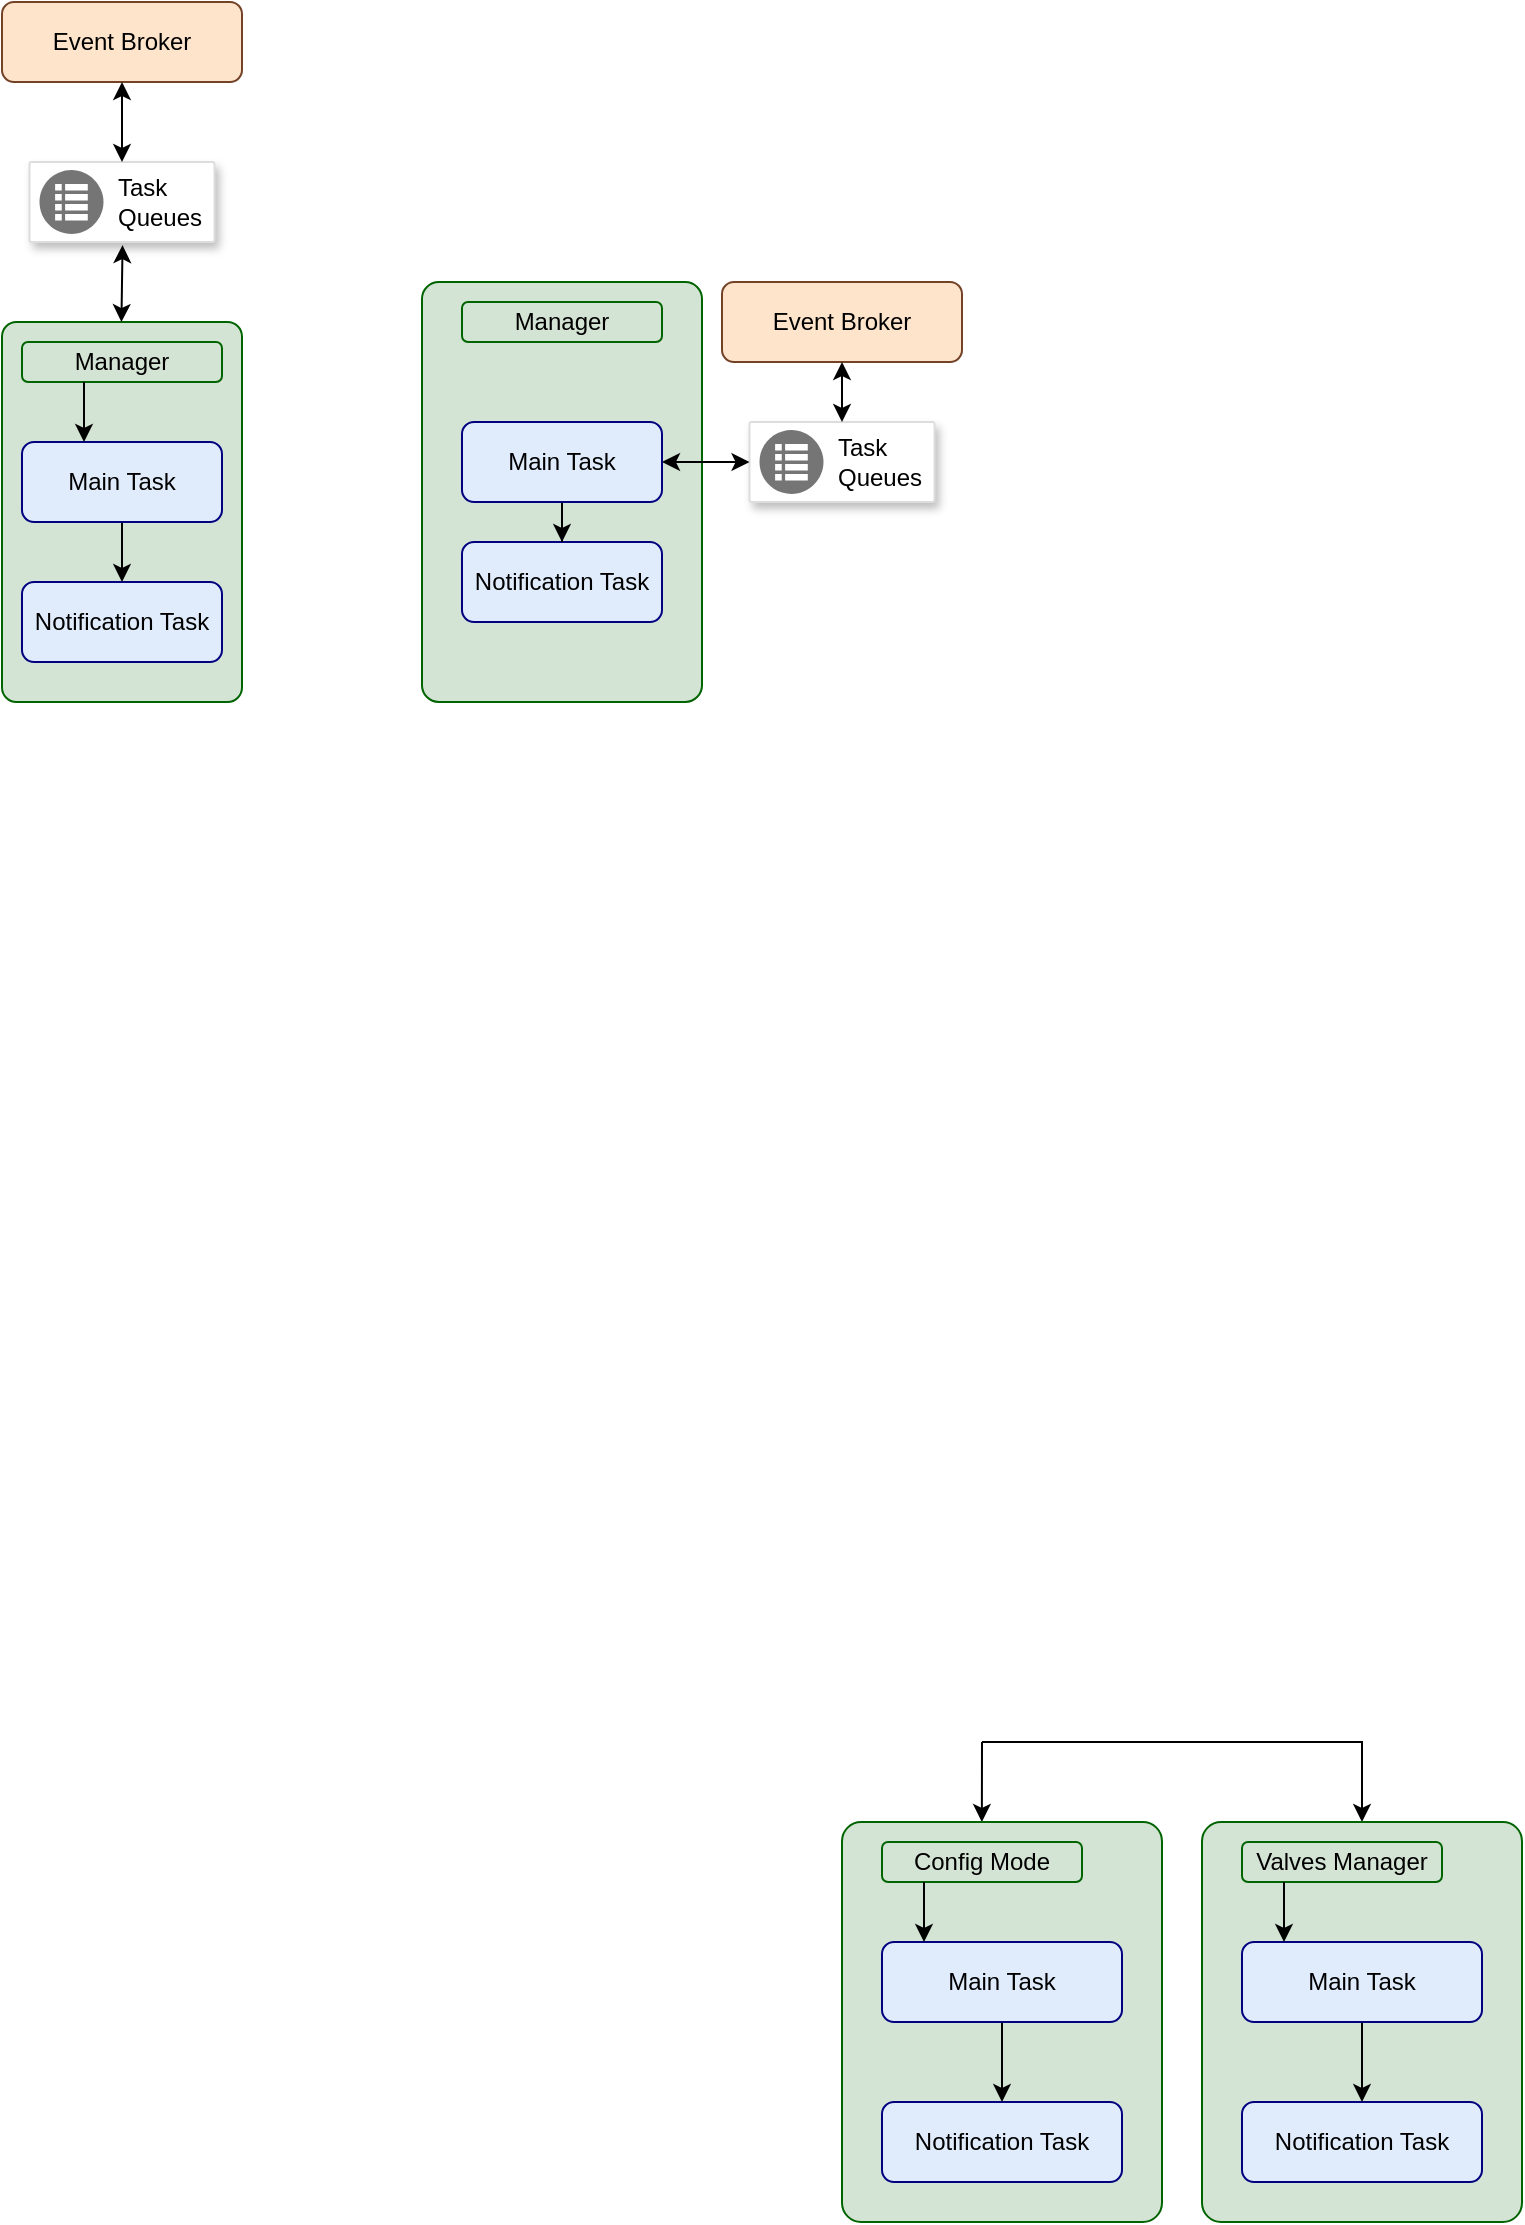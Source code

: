 <mxfile version="24.6.5" type="github">
  <diagram id="C5RBs43oDa-KdzZeNtuy" name="Page-1">
    <mxGraphModel dx="1674" dy="754" grid="1" gridSize="10" guides="1" tooltips="1" connect="1" arrows="1" fold="1" page="1" pageScale="1" pageWidth="827" pageHeight="1169" math="0" shadow="0">
      <root>
        <mxCell id="WIyWlLk6GJQsqaUBKTNV-0" />
        <mxCell id="WIyWlLk6GJQsqaUBKTNV-1" parent="WIyWlLk6GJQsqaUBKTNV-0" />
        <mxCell id="WIyWlLk6GJQsqaUBKTNV-3" value="" style="rounded=1;whiteSpace=wrap;html=1;fontSize=12;glass=0;strokeWidth=1;shadow=0;fillColor=#d4e4d4;strokeColor=#006400;align=center;arcSize=6;" parent="WIyWlLk6GJQsqaUBKTNV-1" vertex="1">
          <mxGeometry x="40" y="200" width="120" height="190" as="geometry" />
        </mxCell>
        <mxCell id="Gk2i9aZTPjnyEpYI2g7z-2" value="Event Broker" style="rounded=1;whiteSpace=wrap;html=1;fontSize=12;glass=0;strokeWidth=1;shadow=0;fillColor=#ffe4cc;strokeColor=#744226;arcSize=15;" parent="WIyWlLk6GJQsqaUBKTNV-1" vertex="1">
          <mxGeometry x="40" y="40" width="120" height="40" as="geometry" />
        </mxCell>
        <mxCell id="Gk2i9aZTPjnyEpYI2g7z-13" value="" style="strokeColor=#dddddd;shadow=1;strokeWidth=1;rounded=1;absoluteArcSize=1;arcSize=2;" parent="WIyWlLk6GJQsqaUBKTNV-1" vertex="1">
          <mxGeometry x="53.75" y="120" width="92.5" height="40" as="geometry" />
        </mxCell>
        <mxCell id="Gk2i9aZTPjnyEpYI2g7z-14" value="Task&#xa;Queues" style="sketch=0;dashed=0;connectable=0;html=1;fillColor=#757575;strokeColor=none;shape=mxgraph.gcp2.task_queues;part=1;labelPosition=right;verticalLabelPosition=middle;align=left;verticalAlign=middle;spacingLeft=5;fontSize=12;" parent="Gk2i9aZTPjnyEpYI2g7z-13" vertex="1">
          <mxGeometry y="0.5" width="32" height="32" relative="1" as="geometry">
            <mxPoint x="5" y="-16" as="offset" />
          </mxGeometry>
        </mxCell>
        <mxCell id="Gk2i9aZTPjnyEpYI2g7z-21" value="Manager" style="rounded=1;whiteSpace=wrap;html=1;fontSize=12;glass=0;strokeWidth=1;shadow=0;fillColor=#d4e4d4;strokeColor=#006400;" parent="WIyWlLk6GJQsqaUBKTNV-1" vertex="1">
          <mxGeometry x="50" y="210" width="100" height="20" as="geometry" />
        </mxCell>
        <mxCell id="Gk2i9aZTPjnyEpYI2g7z-33" value="Notification Task" style="rounded=1;whiteSpace=wrap;html=1;fontSize=12;glass=0;strokeWidth=1;shadow=0;fillColor=#e0ecfc;strokeColor=#000080;arcSize=15;" parent="WIyWlLk6GJQsqaUBKTNV-1" vertex="1">
          <mxGeometry x="50" y="330" width="100" height="40" as="geometry" />
        </mxCell>
        <mxCell id="Gk2i9aZTPjnyEpYI2g7z-39" value="" style="edgeStyle=orthogonalEdgeStyle;rounded=0;orthogonalLoop=1;jettySize=auto;html=1;" parent="WIyWlLk6GJQsqaUBKTNV-1" source="Gk2i9aZTPjnyEpYI2g7z-37" target="Gk2i9aZTPjnyEpYI2g7z-33" edge="1">
          <mxGeometry relative="1" as="geometry" />
        </mxCell>
        <mxCell id="Gk2i9aZTPjnyEpYI2g7z-37" value="Main Task" style="rounded=1;whiteSpace=wrap;html=1;fontSize=12;glass=0;strokeWidth=1;shadow=0;fillColor=#e0ecfc;strokeColor=#000080;arcSize=15;" parent="WIyWlLk6GJQsqaUBKTNV-1" vertex="1">
          <mxGeometry x="50" y="260" width="100" height="40" as="geometry" />
        </mxCell>
        <mxCell id="Gk2i9aZTPjnyEpYI2g7z-41" value="" style="endArrow=classic;html=1;rounded=0;" parent="WIyWlLk6GJQsqaUBKTNV-1" edge="1">
          <mxGeometry width="50" height="50" relative="1" as="geometry">
            <mxPoint x="81" y="230" as="sourcePoint" />
            <mxPoint x="81" y="260" as="targetPoint" />
          </mxGeometry>
        </mxCell>
        <mxCell id="MnCfcFhjPZGPbw06VW-u-24" style="edgeStyle=orthogonalEdgeStyle;rounded=0;orthogonalLoop=1;jettySize=auto;html=1;" parent="WIyWlLk6GJQsqaUBKTNV-1" edge="1">
          <mxGeometry relative="1" as="geometry">
            <mxPoint x="529.93" y="950" as="targetPoint" />
            <mxPoint x="530" y="910" as="sourcePoint" />
            <Array as="points">
              <mxPoint x="530" y="911" />
            </Array>
          </mxGeometry>
        </mxCell>
        <mxCell id="MnCfcFhjPZGPbw06VW-u-25" style="edgeStyle=orthogonalEdgeStyle;rounded=0;orthogonalLoop=1;jettySize=auto;html=1;entryX=0.5;entryY=0;entryDx=0;entryDy=0;" parent="WIyWlLk6GJQsqaUBKTNV-1" target="MnCfcFhjPZGPbw06VW-u-32" edge="1">
          <mxGeometry relative="1" as="geometry">
            <mxPoint x="530" y="910" as="sourcePoint" />
            <Array as="points">
              <mxPoint x="720" y="910" />
            </Array>
          </mxGeometry>
        </mxCell>
        <mxCell id="MnCfcFhjPZGPbw06VW-u-26" value="" style="rounded=1;whiteSpace=wrap;html=1;fontSize=12;glass=0;strokeWidth=1;shadow=0;fillColor=#d4e4d4;strokeColor=#006400;align=center;arcSize=6;" parent="WIyWlLk6GJQsqaUBKTNV-1" vertex="1">
          <mxGeometry x="460" y="950" width="160" height="200" as="geometry" />
        </mxCell>
        <mxCell id="MnCfcFhjPZGPbw06VW-u-27" value="Config Mode" style="rounded=1;whiteSpace=wrap;html=1;fontSize=12;glass=0;strokeWidth=1;shadow=0;fillColor=#d4e4d4;strokeColor=#006400;" parent="WIyWlLk6GJQsqaUBKTNV-1" vertex="1">
          <mxGeometry x="480" y="960" width="100" height="20" as="geometry" />
        </mxCell>
        <mxCell id="MnCfcFhjPZGPbw06VW-u-28" value="Notification Task" style="rounded=1;whiteSpace=wrap;html=1;fontSize=12;glass=0;strokeWidth=1;shadow=0;fillColor=#e0ecfc;strokeColor=#000080;arcSize=15;" parent="WIyWlLk6GJQsqaUBKTNV-1" vertex="1">
          <mxGeometry x="480" y="1090" width="120" height="40" as="geometry" />
        </mxCell>
        <mxCell id="MnCfcFhjPZGPbw06VW-u-29" value="" style="edgeStyle=orthogonalEdgeStyle;rounded=0;orthogonalLoop=1;jettySize=auto;html=1;" parent="WIyWlLk6GJQsqaUBKTNV-1" source="MnCfcFhjPZGPbw06VW-u-30" target="MnCfcFhjPZGPbw06VW-u-28" edge="1">
          <mxGeometry relative="1" as="geometry" />
        </mxCell>
        <mxCell id="MnCfcFhjPZGPbw06VW-u-30" value="Main Task" style="rounded=1;whiteSpace=wrap;html=1;fontSize=12;glass=0;strokeWidth=1;shadow=0;fillColor=#e0ecfc;strokeColor=#000080;arcSize=15;" parent="WIyWlLk6GJQsqaUBKTNV-1" vertex="1">
          <mxGeometry x="480" y="1010" width="120" height="40" as="geometry" />
        </mxCell>
        <mxCell id="MnCfcFhjPZGPbw06VW-u-31" value="" style="endArrow=classic;html=1;rounded=0;" parent="WIyWlLk6GJQsqaUBKTNV-1" edge="1">
          <mxGeometry width="50" height="50" relative="1" as="geometry">
            <mxPoint x="501" y="980" as="sourcePoint" />
            <mxPoint x="501" y="1010" as="targetPoint" />
          </mxGeometry>
        </mxCell>
        <mxCell id="MnCfcFhjPZGPbw06VW-u-32" value="" style="rounded=1;whiteSpace=wrap;html=1;fontSize=12;glass=0;strokeWidth=1;shadow=0;fillColor=#d4e4d4;strokeColor=#006400;align=center;arcSize=6;" parent="WIyWlLk6GJQsqaUBKTNV-1" vertex="1">
          <mxGeometry x="640" y="950" width="160" height="200" as="geometry" />
        </mxCell>
        <mxCell id="MnCfcFhjPZGPbw06VW-u-33" value="Valves Manager" style="rounded=1;whiteSpace=wrap;html=1;fontSize=12;glass=0;strokeWidth=1;shadow=0;fillColor=#d4e4d4;strokeColor=#006400;" parent="WIyWlLk6GJQsqaUBKTNV-1" vertex="1">
          <mxGeometry x="660" y="960" width="100" height="20" as="geometry" />
        </mxCell>
        <mxCell id="MnCfcFhjPZGPbw06VW-u-34" value="Notification Task" style="rounded=1;whiteSpace=wrap;html=1;fontSize=12;glass=0;strokeWidth=1;shadow=0;fillColor=#e0ecfc;strokeColor=#000080;arcSize=15;" parent="WIyWlLk6GJQsqaUBKTNV-1" vertex="1">
          <mxGeometry x="660" y="1090" width="120" height="40" as="geometry" />
        </mxCell>
        <mxCell id="MnCfcFhjPZGPbw06VW-u-35" value="" style="edgeStyle=orthogonalEdgeStyle;rounded=0;orthogonalLoop=1;jettySize=auto;html=1;" parent="WIyWlLk6GJQsqaUBKTNV-1" source="MnCfcFhjPZGPbw06VW-u-36" target="MnCfcFhjPZGPbw06VW-u-34" edge="1">
          <mxGeometry relative="1" as="geometry" />
        </mxCell>
        <mxCell id="MnCfcFhjPZGPbw06VW-u-36" value="Main Task" style="rounded=1;whiteSpace=wrap;html=1;fontSize=12;glass=0;strokeWidth=1;shadow=0;fillColor=#e0ecfc;strokeColor=#000080;arcSize=15;" parent="WIyWlLk6GJQsqaUBKTNV-1" vertex="1">
          <mxGeometry x="660" y="1010" width="120" height="40" as="geometry" />
        </mxCell>
        <mxCell id="MnCfcFhjPZGPbw06VW-u-37" value="" style="endArrow=classic;html=1;rounded=0;" parent="WIyWlLk6GJQsqaUBKTNV-1" edge="1">
          <mxGeometry width="50" height="50" relative="1" as="geometry">
            <mxPoint x="681" y="980" as="sourcePoint" />
            <mxPoint x="681" y="1010" as="targetPoint" />
          </mxGeometry>
        </mxCell>
        <mxCell id="MnCfcFhjPZGPbw06VW-u-38" value="" style="endArrow=classic;startArrow=classic;html=1;rounded=0;entryX=0.5;entryY=1;entryDx=0;entryDy=0;exitX=0.5;exitY=0;exitDx=0;exitDy=0;" parent="WIyWlLk6GJQsqaUBKTNV-1" source="Gk2i9aZTPjnyEpYI2g7z-13" target="Gk2i9aZTPjnyEpYI2g7z-2" edge="1">
          <mxGeometry width="50" height="50" relative="1" as="geometry">
            <mxPoint x="380" y="240" as="sourcePoint" />
            <mxPoint x="430" y="190" as="targetPoint" />
          </mxGeometry>
        </mxCell>
        <mxCell id="MnCfcFhjPZGPbw06VW-u-39" value="" style="endArrow=classic;startArrow=classic;html=1;rounded=0;exitX=0.25;exitY=0;exitDx=0;exitDy=0;entryX=0.29;entryY=1.039;entryDx=0;entryDy=0;entryPerimeter=0;" parent="WIyWlLk6GJQsqaUBKTNV-1" edge="1">
          <mxGeometry width="50" height="50" relative="1" as="geometry">
            <mxPoint x="99.71" y="200" as="sourcePoint" />
            <mxPoint x="100.285" y="161.56" as="targetPoint" />
            <Array as="points" />
          </mxGeometry>
        </mxCell>
        <mxCell id="MnCfcFhjPZGPbw06VW-u-40" value="" style="rounded=1;whiteSpace=wrap;html=1;fontSize=12;glass=0;strokeWidth=1;shadow=0;fillColor=#d4e4d4;strokeColor=#006400;align=center;arcSize=6;" parent="WIyWlLk6GJQsqaUBKTNV-1" vertex="1">
          <mxGeometry x="250" y="180" width="140" height="210" as="geometry" />
        </mxCell>
        <mxCell id="MnCfcFhjPZGPbw06VW-u-41" value="Event Broker" style="rounded=1;whiteSpace=wrap;html=1;fontSize=12;glass=0;strokeWidth=1;shadow=0;fillColor=#ffe4cc;strokeColor=#744226;arcSize=15;" parent="WIyWlLk6GJQsqaUBKTNV-1" vertex="1">
          <mxGeometry x="400" y="180" width="120" height="40" as="geometry" />
        </mxCell>
        <mxCell id="MnCfcFhjPZGPbw06VW-u-42" value="" style="strokeColor=#dddddd;shadow=1;strokeWidth=1;rounded=1;absoluteArcSize=1;arcSize=2;" parent="WIyWlLk6GJQsqaUBKTNV-1" vertex="1">
          <mxGeometry x="413.75" y="250" width="92.5" height="40" as="geometry" />
        </mxCell>
        <mxCell id="MnCfcFhjPZGPbw06VW-u-43" value="Task&#xa;Queues" style="sketch=0;dashed=0;connectable=0;html=1;fillColor=#757575;strokeColor=none;shape=mxgraph.gcp2.task_queues;part=1;labelPosition=right;verticalLabelPosition=middle;align=left;verticalAlign=middle;spacingLeft=5;fontSize=12;" parent="MnCfcFhjPZGPbw06VW-u-42" vertex="1">
          <mxGeometry y="0.5" width="32" height="32" relative="1" as="geometry">
            <mxPoint x="5" y="-16" as="offset" />
          </mxGeometry>
        </mxCell>
        <mxCell id="MnCfcFhjPZGPbw06VW-u-44" value="Manager" style="rounded=1;whiteSpace=wrap;html=1;fontSize=12;glass=0;strokeWidth=1;shadow=0;fillColor=#d4e4d4;strokeColor=#006400;" parent="WIyWlLk6GJQsqaUBKTNV-1" vertex="1">
          <mxGeometry x="270" y="190" width="100" height="20" as="geometry" />
        </mxCell>
        <mxCell id="MnCfcFhjPZGPbw06VW-u-45" value="Notification Task" style="rounded=1;whiteSpace=wrap;html=1;fontSize=12;glass=0;strokeWidth=1;shadow=0;fillColor=#e0ecfc;strokeColor=#000080;arcSize=15;" parent="WIyWlLk6GJQsqaUBKTNV-1" vertex="1">
          <mxGeometry x="270" y="310" width="100" height="40" as="geometry" />
        </mxCell>
        <mxCell id="MnCfcFhjPZGPbw06VW-u-46" value="" style="edgeStyle=orthogonalEdgeStyle;rounded=0;orthogonalLoop=1;jettySize=auto;html=1;" parent="WIyWlLk6GJQsqaUBKTNV-1" source="MnCfcFhjPZGPbw06VW-u-47" target="MnCfcFhjPZGPbw06VW-u-45" edge="1">
          <mxGeometry relative="1" as="geometry" />
        </mxCell>
        <mxCell id="MnCfcFhjPZGPbw06VW-u-47" value="Main Task" style="rounded=1;whiteSpace=wrap;html=1;fontSize=12;glass=0;strokeWidth=1;shadow=0;fillColor=#e0ecfc;strokeColor=#000080;arcSize=15;" parent="WIyWlLk6GJQsqaUBKTNV-1" vertex="1">
          <mxGeometry x="270" y="250" width="100" height="40" as="geometry" />
        </mxCell>
        <mxCell id="MnCfcFhjPZGPbw06VW-u-49" value="" style="endArrow=classic;startArrow=classic;html=1;rounded=0;entryX=0.5;entryY=1;entryDx=0;entryDy=0;exitX=0.5;exitY=0;exitDx=0;exitDy=0;" parent="WIyWlLk6GJQsqaUBKTNV-1" source="MnCfcFhjPZGPbw06VW-u-42" target="MnCfcFhjPZGPbw06VW-u-41" edge="1">
          <mxGeometry width="50" height="50" relative="1" as="geometry">
            <mxPoint x="740" y="380" as="sourcePoint" />
            <mxPoint x="790" y="330" as="targetPoint" />
          </mxGeometry>
        </mxCell>
        <mxCell id="MnCfcFhjPZGPbw06VW-u-50" value="" style="endArrow=classic;startArrow=classic;html=1;rounded=0;entryX=0;entryY=0.5;entryDx=0;entryDy=0;" parent="WIyWlLk6GJQsqaUBKTNV-1" source="MnCfcFhjPZGPbw06VW-u-47" target="MnCfcFhjPZGPbw06VW-u-42" edge="1">
          <mxGeometry width="50" height="50" relative="1" as="geometry">
            <mxPoint x="319.71" y="200" as="sourcePoint" />
            <mxPoint x="410" y="280" as="targetPoint" />
            <Array as="points" />
          </mxGeometry>
        </mxCell>
      </root>
    </mxGraphModel>
  </diagram>
</mxfile>
